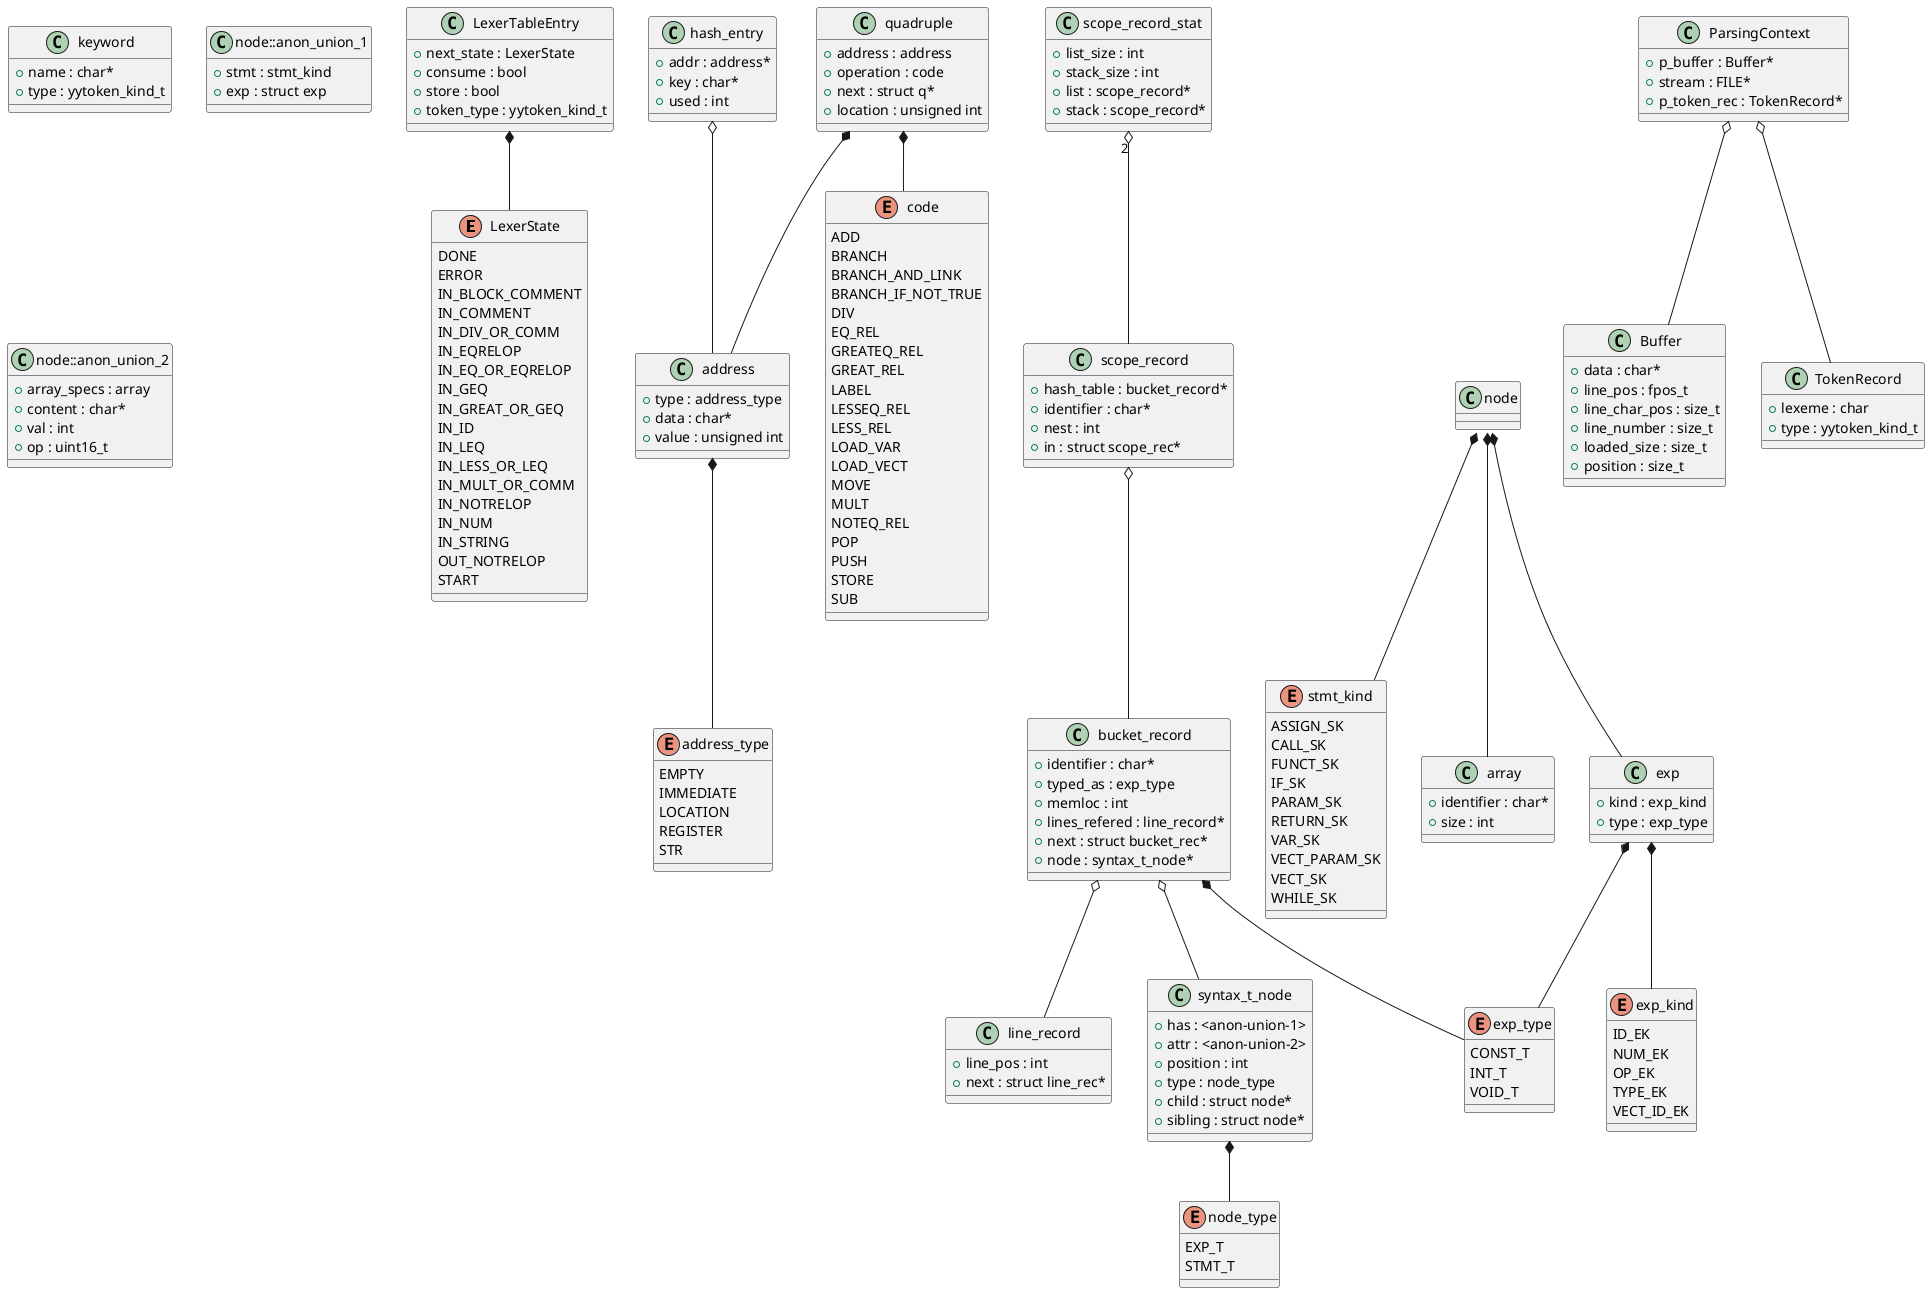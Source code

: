 @startuml





/' Objects '/

enum LexerState {
	DONE
	ERROR
	IN_BLOCK_COMMENT
	IN_COMMENT
	IN_DIV_OR_COMM
	IN_EQRELOP
	IN_EQ_OR_EQRELOP
	IN_GEQ
	IN_GREAT_OR_GEQ
	IN_ID
	IN_LEQ
	IN_LESS_OR_LEQ
	IN_MULT_OR_COMM
	IN_NOTRELOP
	IN_NUM
	IN_STRING
	OUT_NOTRELOP
	START
}


enum address_type {
	EMPTY
	IMMEDIATE
	LOCATION
	REGISTER
	STR
}


enum code {
	ADD
	BRANCH
	BRANCH_AND_LINK
	BRANCH_IF_NOT_TRUE
	DIV
	EQ_REL
	GREATEQ_REL
	GREAT_REL
	LABEL
	LESSEQ_REL
	LESS_REL
	LOAD_VAR
	LOAD_VECT
	MOVE
	MULT
	NOTEQ_REL
	POP
	PUSH
	STORE
	SUB
}


enum exp_kind {
	ID_EK
	NUM_EK
	OP_EK
	TYPE_EK
	VECT_ID_EK
}


enum exp_type {
	CONST_T
	INT_T
	VOID_T
}


enum node_type {
	EXP_T
	STMT_T
}


enum stmt_kind {
	ASSIGN_SK
	CALL_SK
	FUNCT_SK
	IF_SK
	PARAM_SK
	RETURN_SK
	VAR_SK
	VECT_PARAM_SK
	VECT_SK
	WHILE_SK
}


class Buffer {
	+data : char*
	+line_pos : fpos_t
	+line_char_pos : size_t
	+line_number : size_t
	+loaded_size : size_t
	+position : size_t
}


class LexerTableEntry {
	+next_state : LexerState
	+consume : bool
	+store : bool
	+token_type : yytoken_kind_t
}


class ParsingContext {
	+p_buffer : Buffer*
	+stream : FILE*
	+p_token_rec : TokenRecord*
}


class TokenRecord {
	+lexeme : char
	+type : yytoken_kind_t
}


class address {
	+type : address_type
	+data : char*
	+value : unsigned int
}


class array {
	+identifier : char*
	+size : int
}


class bucket_record {
	+identifier : char*
	+typed_as : exp_type
	+memloc : int
	+lines_refered : line_record*
	+next : struct bucket_rec*
	+node : syntax_t_node*
}


class exp {
	+kind : exp_kind
	+type : exp_type
}


class hash_entry {
	+addr : address*
	+key : char*
	+used : int
}


class keyword {
	+name : char*
	+type : yytoken_kind_t
}


class line_record {
	+line_pos : int
	+next : struct line_rec*
}


class quadruple {
	+address : address
	+operation : code
	+next : struct q*
	+location : unsigned int
}


class scope_record {
	+hash_table : bucket_record*
	+identifier : char*
	+nest : int
	+in : struct scope_rec*
}


class scope_record_stat {
	+list_size : int
	+stack_size : int
	+list : scope_record*
	+stack : scope_record*
}


class syntax_t_node {
	+has : <anon-union-1>
	+attr : <anon-union-2>
	+position : int
	+type : node_type
	+child : struct node*
	+sibling : struct node*
}


class node::anon_union_1 {
	+stmt : stmt_kind
	+exp : struct exp
}


class node::anon_union_2 {
	+array_specs : array
	+content : char*
	+val : int
	+op : uint16_t
}





/' Inheritance relationships '/




/' Aggregation relationships '/

.LexerTableEntry *-- .LexerState


.ParsingContext o-- .Buffer


.ParsingContext o-- .TokenRecord


.address *-- .address_type


.bucket_record *-- .exp_type


.bucket_record o-- .line_record


.bucket_record o-- .syntax_t_node


.exp *-- .exp_kind


.exp *-- .exp_type


.hash_entry o-- .address


.node::anon_union_1 *-- .exp


.node::anon_union_1 *-- .stmt_kind


.node::anon_union_2 *-- .array


.quadruple *-- .address


.quadruple *-- .code


.scope_record o-- .bucket_record


.scope_record_stat "2" o-- .scope_record


.syntax_t_node *-- .node_type






/' Nested objects '/



@enduml
